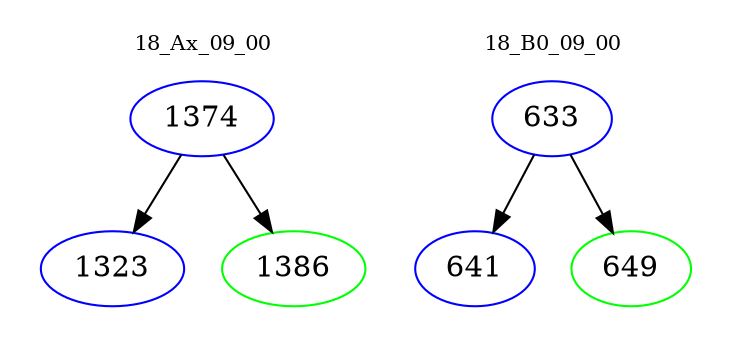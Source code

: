 digraph{
subgraph cluster_0 {
color = white
label = "18_Ax_09_00";
fontsize=10;
T0_1374 [label="1374", color="blue"]
T0_1374 -> T0_1323 [color="black"]
T0_1323 [label="1323", color="blue"]
T0_1374 -> T0_1386 [color="black"]
T0_1386 [label="1386", color="green"]
}
subgraph cluster_1 {
color = white
label = "18_B0_09_00";
fontsize=10;
T1_633 [label="633", color="blue"]
T1_633 -> T1_641 [color="black"]
T1_641 [label="641", color="blue"]
T1_633 -> T1_649 [color="black"]
T1_649 [label="649", color="green"]
}
}
